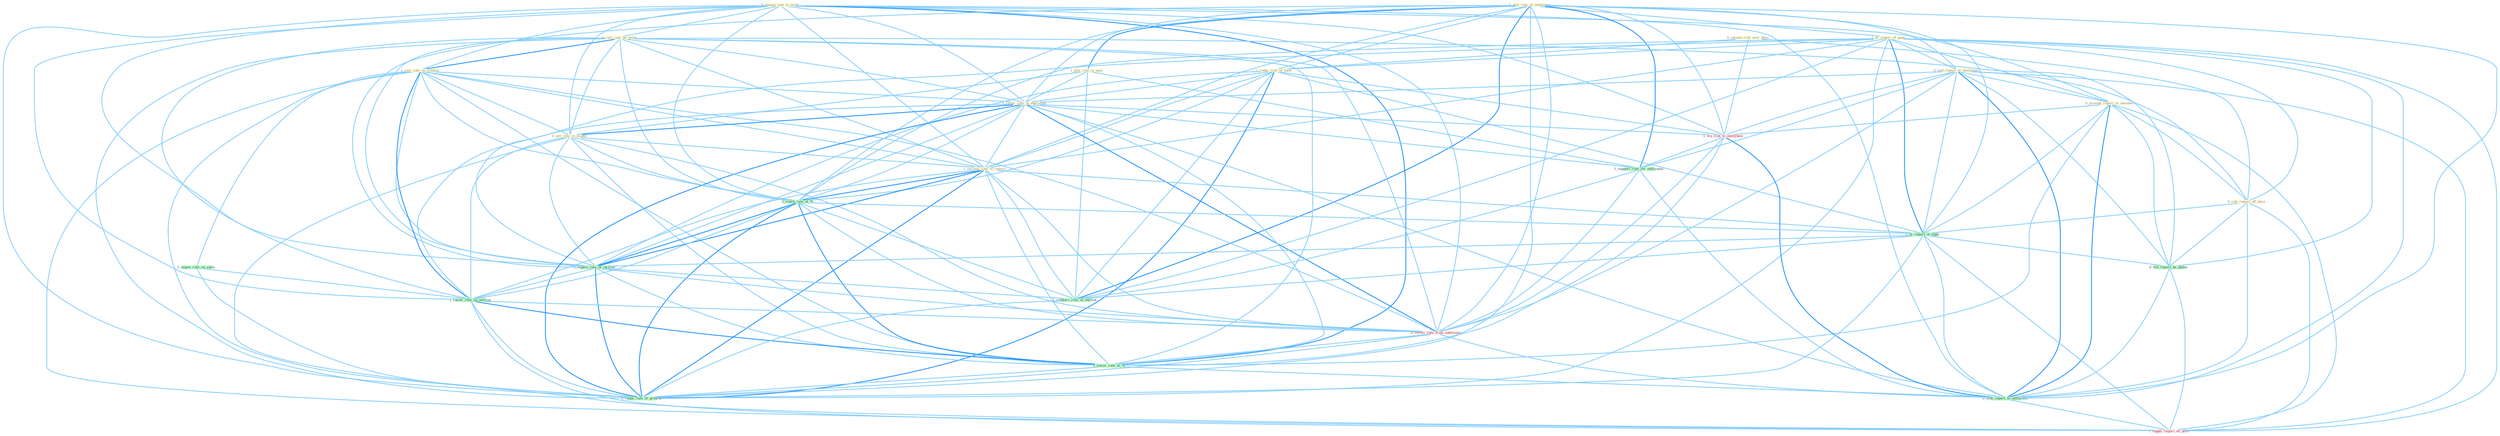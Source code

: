 Graph G{ 
    node
    [shape=polygon,style=filled,width=.5,height=.06,color="#BDFCC9",fixedsize=true,fontsize=4,
    fontcolor="#2f4f4f"];
    {node
    [color="#ffffe0", fontcolor="#8b7d6b"] "0_manag_rate_to_level " "1_plai_role_of_entitynam " "0_rais_rate_by_point " "0_spread_risk_over_base " "1_ar_report_of_gene " "0_told_report_at_entitynam " "1_reduc_risk_of_have " "1_plai_role_in_oper " "1_rais_rate_on_contain " "1_reduc_rate_in_entitynam " "0_present_report_to_member " "0_jolt_rate_in_month " "1_increas_rate_of_return " "0_call_report_off_base "}
{node [color="#fff0f5", fontcolor="#b22222"] "1_wa_risk_to_entitynam " "0_receiv_rate_from_entitynam " "1_suppli_report_on_plan "}
edge [color="#B0E2FF"];

	"0_manag_rate_to_level " -- "0_rais_rate_by_point " [w="1", color="#87cefa" ];
	"0_manag_rate_to_level " -- "1_rais_rate_on_contain " [w="1", color="#87cefa" ];
	"0_manag_rate_to_level " -- "1_reduc_rate_in_entitynam " [w="1", color="#87cefa" ];
	"0_manag_rate_to_level " -- "0_present_report_to_member " [w="1", color="#87cefa" ];
	"0_manag_rate_to_level " -- "0_jolt_rate_in_month " [w="1", color="#87cefa" ];
	"0_manag_rate_to_level " -- "1_increas_rate_of_return " [w="1", color="#87cefa" ];
	"0_manag_rate_to_level " -- "1_wa_risk_to_entitynam " [w="1", color="#87cefa" ];
	"0_manag_rate_to_level " -- "1_reach_rate_of_% " [w="1", color="#87cefa" ];
	"0_manag_rate_to_level " -- "1_expect_rate_of_increas " [w="1", color="#87cefa" ];
	"0_manag_rate_to_level " -- "1_lower_rate_on_million " [w="1", color="#87cefa" ];
	"0_manag_rate_to_level " -- "0_receiv_rate_from_entitynam " [w="1", color="#87cefa" ];
	"0_manag_rate_to_level " -- "0_lower_rate_to_% " [w="2", color="#1e90ff" , len=0.8];
	"0_manag_rate_to_level " -- "0_sent_report_to_entitynam " [w="1", color="#87cefa" ];
	"0_manag_rate_to_level " -- "1_reduc_rate_of_growth " [w="1", color="#87cefa" ];
	"1_plai_role_of_entitynam " -- "1_ar_report_of_gene " [w="1", color="#87cefa" ];
	"1_plai_role_of_entitynam " -- "0_told_report_at_entitynam " [w="1", color="#87cefa" ];
	"1_plai_role_of_entitynam " -- "1_reduc_risk_of_have " [w="1", color="#87cefa" ];
	"1_plai_role_of_entitynam " -- "1_plai_role_in_oper " [w="2", color="#1e90ff" , len=0.8];
	"1_plai_role_of_entitynam " -- "1_reduc_rate_in_entitynam " [w="1", color="#87cefa" ];
	"1_plai_role_of_entitynam " -- "1_increas_rate_of_return " [w="1", color="#87cefa" ];
	"1_plai_role_of_entitynam " -- "1_wa_risk_to_entitynam " [w="1", color="#87cefa" ];
	"1_plai_role_of_entitynam " -- "1_support_role_for_entitynam " [w="2", color="#1e90ff" , len=0.8];
	"1_plai_role_of_entitynam " -- "1_reach_rate_of_% " [w="1", color="#87cefa" ];
	"1_plai_role_of_entitynam " -- "1_is_report_of_topic " [w="1", color="#87cefa" ];
	"1_plai_role_of_entitynam " -- "1_expect_rate_of_increas " [w="1", color="#87cefa" ];
	"1_plai_role_of_entitynam " -- "1_reinforc_role_of_institut " [w="2", color="#1e90ff" , len=0.8];
	"1_plai_role_of_entitynam " -- "0_receiv_rate_from_entitynam " [w="1", color="#87cefa" ];
	"1_plai_role_of_entitynam " -- "0_sent_report_to_entitynam " [w="1", color="#87cefa" ];
	"1_plai_role_of_entitynam " -- "1_reduc_rate_of_growth " [w="1", color="#87cefa" ];
	"0_rais_rate_by_point " -- "1_rais_rate_on_contain " [w="2", color="#1e90ff" , len=0.8];
	"0_rais_rate_by_point " -- "1_reduc_rate_in_entitynam " [w="1", color="#87cefa" ];
	"0_rais_rate_by_point " -- "0_jolt_rate_in_month " [w="1", color="#87cefa" ];
	"0_rais_rate_by_point " -- "1_increas_rate_of_return " [w="1", color="#87cefa" ];
	"0_rais_rate_by_point " -- "1_reach_rate_of_% " [w="1", color="#87cefa" ];
	"0_rais_rate_by_point " -- "1_expect_rate_of_increas " [w="1", color="#87cefa" ];
	"0_rais_rate_by_point " -- "1_lower_rate_on_million " [w="1", color="#87cefa" ];
	"0_rais_rate_by_point " -- "0_receiv_rate_from_entitynam " [w="1", color="#87cefa" ];
	"0_rais_rate_by_point " -- "0_file_report_by_phone " [w="1", color="#87cefa" ];
	"0_rais_rate_by_point " -- "0_lower_rate_to_% " [w="1", color="#87cefa" ];
	"0_rais_rate_by_point " -- "1_reduc_rate_of_growth " [w="1", color="#87cefa" ];
	"0_spread_risk_over_base " -- "1_reduc_risk_of_have " [w="1", color="#87cefa" ];
	"0_spread_risk_over_base " -- "0_call_report_off_base " [w="1", color="#87cefa" ];
	"0_spread_risk_over_base " -- "1_wa_risk_to_entitynam " [w="1", color="#87cefa" ];
	"1_ar_report_of_gene " -- "0_told_report_at_entitynam " [w="1", color="#87cefa" ];
	"1_ar_report_of_gene " -- "1_reduc_risk_of_have " [w="1", color="#87cefa" ];
	"1_ar_report_of_gene " -- "0_present_report_to_member " [w="1", color="#87cefa" ];
	"1_ar_report_of_gene " -- "1_increas_rate_of_return " [w="1", color="#87cefa" ];
	"1_ar_report_of_gene " -- "0_call_report_off_base " [w="1", color="#87cefa" ];
	"1_ar_report_of_gene " -- "1_reach_rate_of_% " [w="1", color="#87cefa" ];
	"1_ar_report_of_gene " -- "1_is_report_of_topic " [w="2", color="#1e90ff" , len=0.8];
	"1_ar_report_of_gene " -- "1_expect_rate_of_increas " [w="1", color="#87cefa" ];
	"1_ar_report_of_gene " -- "1_reinforc_role_of_institut " [w="1", color="#87cefa" ];
	"1_ar_report_of_gene " -- "0_file_report_by_phone " [w="1", color="#87cefa" ];
	"1_ar_report_of_gene " -- "0_sent_report_to_entitynam " [w="1", color="#87cefa" ];
	"1_ar_report_of_gene " -- "1_suppli_report_on_plan " [w="1", color="#87cefa" ];
	"1_ar_report_of_gene " -- "1_reduc_rate_of_growth " [w="1", color="#87cefa" ];
	"0_told_report_at_entitynam " -- "1_reduc_rate_in_entitynam " [w="1", color="#87cefa" ];
	"0_told_report_at_entitynam " -- "0_present_report_to_member " [w="1", color="#87cefa" ];
	"0_told_report_at_entitynam " -- "0_call_report_off_base " [w="1", color="#87cefa" ];
	"0_told_report_at_entitynam " -- "1_wa_risk_to_entitynam " [w="1", color="#87cefa" ];
	"0_told_report_at_entitynam " -- "1_support_role_for_entitynam " [w="1", color="#87cefa" ];
	"0_told_report_at_entitynam " -- "1_is_report_of_topic " [w="1", color="#87cefa" ];
	"0_told_report_at_entitynam " -- "0_receiv_rate_from_entitynam " [w="1", color="#87cefa" ];
	"0_told_report_at_entitynam " -- "0_file_report_by_phone " [w="1", color="#87cefa" ];
	"0_told_report_at_entitynam " -- "0_sent_report_to_entitynam " [w="2", color="#1e90ff" , len=0.8];
	"0_told_report_at_entitynam " -- "1_suppli_report_on_plan " [w="1", color="#87cefa" ];
	"1_reduc_risk_of_have " -- "1_reduc_rate_in_entitynam " [w="1", color="#87cefa" ];
	"1_reduc_risk_of_have " -- "1_increas_rate_of_return " [w="1", color="#87cefa" ];
	"1_reduc_risk_of_have " -- "1_wa_risk_to_entitynam " [w="1", color="#87cefa" ];
	"1_reduc_risk_of_have " -- "1_reach_rate_of_% " [w="1", color="#87cefa" ];
	"1_reduc_risk_of_have " -- "1_is_report_of_topic " [w="1", color="#87cefa" ];
	"1_reduc_risk_of_have " -- "1_expect_rate_of_increas " [w="1", color="#87cefa" ];
	"1_reduc_risk_of_have " -- "1_reinforc_role_of_institut " [w="1", color="#87cefa" ];
	"1_reduc_risk_of_have " -- "1_reduc_rate_of_growth " [w="2", color="#1e90ff" , len=0.8];
	"1_plai_role_in_oper " -- "1_reduc_rate_in_entitynam " [w="1", color="#87cefa" ];
	"1_plai_role_in_oper " -- "0_jolt_rate_in_month " [w="1", color="#87cefa" ];
	"1_plai_role_in_oper " -- "1_support_role_for_entitynam " [w="1", color="#87cefa" ];
	"1_plai_role_in_oper " -- "1_reinforc_role_of_institut " [w="1", color="#87cefa" ];
	"1_rais_rate_on_contain " -- "1_reduc_rate_in_entitynam " [w="1", color="#87cefa" ];
	"1_rais_rate_on_contain " -- "0_jolt_rate_in_month " [w="1", color="#87cefa" ];
	"1_rais_rate_on_contain " -- "1_increas_rate_of_return " [w="1", color="#87cefa" ];
	"1_rais_rate_on_contain " -- "1_impos_rule_on_state " [w="1", color="#87cefa" ];
	"1_rais_rate_on_contain " -- "1_reach_rate_of_% " [w="1", color="#87cefa" ];
	"1_rais_rate_on_contain " -- "1_expect_rate_of_increas " [w="1", color="#87cefa" ];
	"1_rais_rate_on_contain " -- "1_lower_rate_on_million " [w="2", color="#1e90ff" , len=0.8];
	"1_rais_rate_on_contain " -- "0_receiv_rate_from_entitynam " [w="1", color="#87cefa" ];
	"1_rais_rate_on_contain " -- "0_lower_rate_to_% " [w="1", color="#87cefa" ];
	"1_rais_rate_on_contain " -- "1_suppli_report_on_plan " [w="1", color="#87cefa" ];
	"1_rais_rate_on_contain " -- "1_reduc_rate_of_growth " [w="1", color="#87cefa" ];
	"1_reduc_rate_in_entitynam " -- "0_jolt_rate_in_month " [w="2", color="#1e90ff" , len=0.8];
	"1_reduc_rate_in_entitynam " -- "1_increas_rate_of_return " [w="1", color="#87cefa" ];
	"1_reduc_rate_in_entitynam " -- "1_wa_risk_to_entitynam " [w="1", color="#87cefa" ];
	"1_reduc_rate_in_entitynam " -- "1_support_role_for_entitynam " [w="1", color="#87cefa" ];
	"1_reduc_rate_in_entitynam " -- "1_reach_rate_of_% " [w="1", color="#87cefa" ];
	"1_reduc_rate_in_entitynam " -- "1_expect_rate_of_increas " [w="1", color="#87cefa" ];
	"1_reduc_rate_in_entitynam " -- "1_lower_rate_on_million " [w="1", color="#87cefa" ];
	"1_reduc_rate_in_entitynam " -- "0_receiv_rate_from_entitynam " [w="2", color="#1e90ff" , len=0.8];
	"1_reduc_rate_in_entitynam " -- "0_lower_rate_to_% " [w="1", color="#87cefa" ];
	"1_reduc_rate_in_entitynam " -- "0_sent_report_to_entitynam " [w="1", color="#87cefa" ];
	"1_reduc_rate_in_entitynam " -- "1_reduc_rate_of_growth " [w="2", color="#1e90ff" , len=0.8];
	"0_present_report_to_member " -- "0_call_report_off_base " [w="1", color="#87cefa" ];
	"0_present_report_to_member " -- "1_wa_risk_to_entitynam " [w="1", color="#87cefa" ];
	"0_present_report_to_member " -- "1_is_report_of_topic " [w="1", color="#87cefa" ];
	"0_present_report_to_member " -- "0_file_report_by_phone " [w="1", color="#87cefa" ];
	"0_present_report_to_member " -- "0_lower_rate_to_% " [w="1", color="#87cefa" ];
	"0_present_report_to_member " -- "0_sent_report_to_entitynam " [w="2", color="#1e90ff" , len=0.8];
	"0_present_report_to_member " -- "1_suppli_report_on_plan " [w="1", color="#87cefa" ];
	"0_jolt_rate_in_month " -- "1_increas_rate_of_return " [w="1", color="#87cefa" ];
	"0_jolt_rate_in_month " -- "1_reach_rate_of_% " [w="1", color="#87cefa" ];
	"0_jolt_rate_in_month " -- "1_expect_rate_of_increas " [w="1", color="#87cefa" ];
	"0_jolt_rate_in_month " -- "1_lower_rate_on_million " [w="1", color="#87cefa" ];
	"0_jolt_rate_in_month " -- "0_receiv_rate_from_entitynam " [w="1", color="#87cefa" ];
	"0_jolt_rate_in_month " -- "0_lower_rate_to_% " [w="1", color="#87cefa" ];
	"0_jolt_rate_in_month " -- "1_reduc_rate_of_growth " [w="1", color="#87cefa" ];
	"1_increas_rate_of_return " -- "1_reach_rate_of_% " [w="2", color="#1e90ff" , len=0.8];
	"1_increas_rate_of_return " -- "1_is_report_of_topic " [w="1", color="#87cefa" ];
	"1_increas_rate_of_return " -- "1_expect_rate_of_increas " [w="2", color="#1e90ff" , len=0.8];
	"1_increas_rate_of_return " -- "1_reinforc_role_of_institut " [w="1", color="#87cefa" ];
	"1_increas_rate_of_return " -- "1_lower_rate_on_million " [w="1", color="#87cefa" ];
	"1_increas_rate_of_return " -- "0_receiv_rate_from_entitynam " [w="1", color="#87cefa" ];
	"1_increas_rate_of_return " -- "0_lower_rate_to_% " [w="1", color="#87cefa" ];
	"1_increas_rate_of_return " -- "1_reduc_rate_of_growth " [w="2", color="#1e90ff" , len=0.8];
	"0_call_report_off_base " -- "1_is_report_of_topic " [w="1", color="#87cefa" ];
	"0_call_report_off_base " -- "0_file_report_by_phone " [w="1", color="#87cefa" ];
	"0_call_report_off_base " -- "0_sent_report_to_entitynam " [w="1", color="#87cefa" ];
	"0_call_report_off_base " -- "1_suppli_report_on_plan " [w="1", color="#87cefa" ];
	"1_wa_risk_to_entitynam " -- "1_support_role_for_entitynam " [w="1", color="#87cefa" ];
	"1_wa_risk_to_entitynam " -- "0_receiv_rate_from_entitynam " [w="1", color="#87cefa" ];
	"1_wa_risk_to_entitynam " -- "0_lower_rate_to_% " [w="1", color="#87cefa" ];
	"1_wa_risk_to_entitynam " -- "0_sent_report_to_entitynam " [w="2", color="#1e90ff" , len=0.8];
	"1_impos_rule_on_state " -- "1_lower_rate_on_million " [w="1", color="#87cefa" ];
	"1_impos_rule_on_state " -- "1_suppli_report_on_plan " [w="1", color="#87cefa" ];
	"1_support_role_for_entitynam " -- "1_reinforc_role_of_institut " [w="1", color="#87cefa" ];
	"1_support_role_for_entitynam " -- "0_receiv_rate_from_entitynam " [w="1", color="#87cefa" ];
	"1_support_role_for_entitynam " -- "0_sent_report_to_entitynam " [w="1", color="#87cefa" ];
	"1_reach_rate_of_% " -- "1_is_report_of_topic " [w="1", color="#87cefa" ];
	"1_reach_rate_of_% " -- "1_expect_rate_of_increas " [w="2", color="#1e90ff" , len=0.8];
	"1_reach_rate_of_% " -- "1_reinforc_role_of_institut " [w="1", color="#87cefa" ];
	"1_reach_rate_of_% " -- "1_lower_rate_on_million " [w="1", color="#87cefa" ];
	"1_reach_rate_of_% " -- "0_receiv_rate_from_entitynam " [w="1", color="#87cefa" ];
	"1_reach_rate_of_% " -- "0_lower_rate_to_% " [w="2", color="#1e90ff" , len=0.8];
	"1_reach_rate_of_% " -- "1_reduc_rate_of_growth " [w="2", color="#1e90ff" , len=0.8];
	"1_is_report_of_topic " -- "1_expect_rate_of_increas " [w="1", color="#87cefa" ];
	"1_is_report_of_topic " -- "1_reinforc_role_of_institut " [w="1", color="#87cefa" ];
	"1_is_report_of_topic " -- "0_file_report_by_phone " [w="1", color="#87cefa" ];
	"1_is_report_of_topic " -- "0_sent_report_to_entitynam " [w="1", color="#87cefa" ];
	"1_is_report_of_topic " -- "1_suppli_report_on_plan " [w="1", color="#87cefa" ];
	"1_is_report_of_topic " -- "1_reduc_rate_of_growth " [w="1", color="#87cefa" ];
	"1_expect_rate_of_increas " -- "1_reinforc_role_of_institut " [w="1", color="#87cefa" ];
	"1_expect_rate_of_increas " -- "1_lower_rate_on_million " [w="1", color="#87cefa" ];
	"1_expect_rate_of_increas " -- "0_receiv_rate_from_entitynam " [w="1", color="#87cefa" ];
	"1_expect_rate_of_increas " -- "0_lower_rate_to_% " [w="1", color="#87cefa" ];
	"1_expect_rate_of_increas " -- "1_reduc_rate_of_growth " [w="2", color="#1e90ff" , len=0.8];
	"1_reinforc_role_of_institut " -- "1_reduc_rate_of_growth " [w="1", color="#87cefa" ];
	"1_lower_rate_on_million " -- "0_receiv_rate_from_entitynam " [w="1", color="#87cefa" ];
	"1_lower_rate_on_million " -- "0_lower_rate_to_% " [w="2", color="#1e90ff" , len=0.8];
	"1_lower_rate_on_million " -- "1_suppli_report_on_plan " [w="1", color="#87cefa" ];
	"1_lower_rate_on_million " -- "1_reduc_rate_of_growth " [w="1", color="#87cefa" ];
	"0_receiv_rate_from_entitynam " -- "0_lower_rate_to_% " [w="1", color="#87cefa" ];
	"0_receiv_rate_from_entitynam " -- "0_sent_report_to_entitynam " [w="1", color="#87cefa" ];
	"0_receiv_rate_from_entitynam " -- "1_reduc_rate_of_growth " [w="1", color="#87cefa" ];
	"0_file_report_by_phone " -- "0_sent_report_to_entitynam " [w="1", color="#87cefa" ];
	"0_file_report_by_phone " -- "1_suppli_report_on_plan " [w="1", color="#87cefa" ];
	"0_lower_rate_to_% " -- "0_sent_report_to_entitynam " [w="1", color="#87cefa" ];
	"0_lower_rate_to_% " -- "1_reduc_rate_of_growth " [w="1", color="#87cefa" ];
	"0_sent_report_to_entitynam " -- "1_suppli_report_on_plan " [w="1", color="#87cefa" ];
}